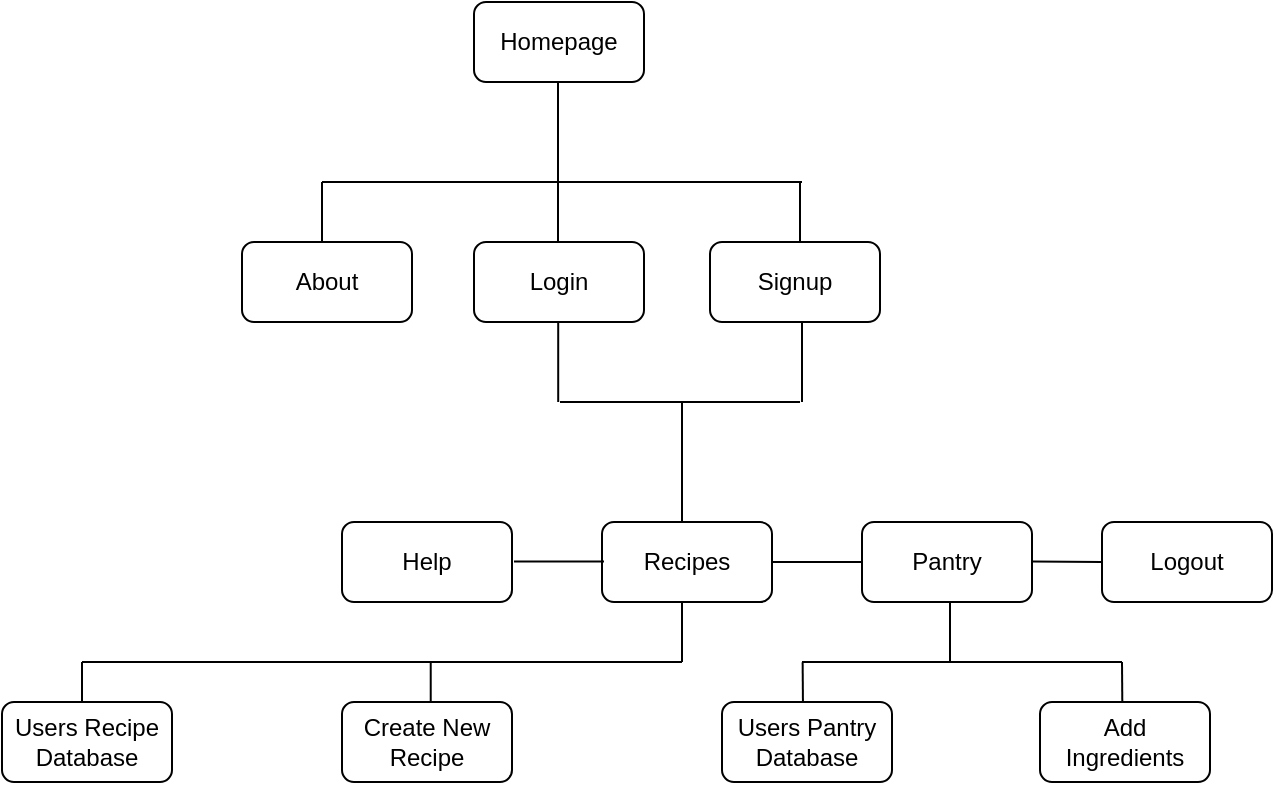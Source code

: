 <mxfile pages="2">
    <diagram id="8xbFUNse0DEjHxCNl1ls" name="Navigation">
        <mxGraphModel dx="522" dy="331" grid="1" gridSize="10" guides="1" tooltips="1" connect="1" arrows="1" fold="1" page="1" pageScale="1" pageWidth="850" pageHeight="1100" math="0" shadow="0">
            <root>
                <mxCell id="0"/>
                <mxCell id="1" parent="0"/>
                <mxCell id="c_TQoq-tJy3BD-cnthU9-1" value="Homepage" style="rounded=1;whiteSpace=wrap;html=1;" parent="1" vertex="1">
                    <mxGeometry x="356" y="20" width="85" height="40" as="geometry"/>
                </mxCell>
                <mxCell id="c_TQoq-tJy3BD-cnthU9-2" value="" style="endArrow=none;html=1;rounded=0;" parent="1" edge="1">
                    <mxGeometry width="50" height="50" relative="1" as="geometry">
                        <mxPoint x="398" y="110" as="sourcePoint"/>
                        <mxPoint x="398" y="60" as="targetPoint"/>
                    </mxGeometry>
                </mxCell>
                <mxCell id="c_TQoq-tJy3BD-cnthU9-3" value="" style="endArrow=none;html=1;rounded=0;" parent="1" edge="1">
                    <mxGeometry width="50" height="50" relative="1" as="geometry">
                        <mxPoint x="280" y="110" as="sourcePoint"/>
                        <mxPoint x="520" y="110" as="targetPoint"/>
                    </mxGeometry>
                </mxCell>
                <mxCell id="c_TQoq-tJy3BD-cnthU9-4" value="Signup" style="rounded=1;whiteSpace=wrap;html=1;" parent="1" vertex="1">
                    <mxGeometry x="474" y="140" width="85" height="40" as="geometry"/>
                </mxCell>
                <mxCell id="c_TQoq-tJy3BD-cnthU9-5" value="Login" style="rounded=1;whiteSpace=wrap;html=1;" parent="1" vertex="1">
                    <mxGeometry x="356" y="140" width="85" height="40" as="geometry"/>
                </mxCell>
                <mxCell id="c_TQoq-tJy3BD-cnthU9-6" value="About" style="rounded=1;whiteSpace=wrap;html=1;" parent="1" vertex="1">
                    <mxGeometry x="240" y="140" width="85" height="40" as="geometry"/>
                </mxCell>
                <mxCell id="c_TQoq-tJy3BD-cnthU9-10" value="" style="endArrow=none;html=1;rounded=0;" parent="1" edge="1">
                    <mxGeometry width="50" height="50" relative="1" as="geometry">
                        <mxPoint x="280" y="140" as="sourcePoint"/>
                        <mxPoint x="280" y="110" as="targetPoint"/>
                    </mxGeometry>
                </mxCell>
                <mxCell id="c_TQoq-tJy3BD-cnthU9-11" value="" style="endArrow=none;html=1;rounded=0;" parent="1" edge="1">
                    <mxGeometry width="50" height="50" relative="1" as="geometry">
                        <mxPoint x="398" y="140" as="sourcePoint"/>
                        <mxPoint x="398" y="110" as="targetPoint"/>
                    </mxGeometry>
                </mxCell>
                <mxCell id="c_TQoq-tJy3BD-cnthU9-12" value="" style="endArrow=none;html=1;rounded=0;" parent="1" edge="1">
                    <mxGeometry width="50" height="50" relative="1" as="geometry">
                        <mxPoint x="519" y="140" as="sourcePoint"/>
                        <mxPoint x="519" y="110" as="targetPoint"/>
                    </mxGeometry>
                </mxCell>
                <mxCell id="c_TQoq-tJy3BD-cnthU9-13" value="" style="endArrow=none;html=1;rounded=0;" parent="1" edge="1">
                    <mxGeometry width="50" height="50" relative="1" as="geometry">
                        <mxPoint x="398.1" y="220" as="sourcePoint"/>
                        <mxPoint x="398.1" y="180" as="targetPoint"/>
                    </mxGeometry>
                </mxCell>
                <mxCell id="c_TQoq-tJy3BD-cnthU9-14" value="" style="endArrow=none;html=1;rounded=0;" parent="1" edge="1">
                    <mxGeometry width="50" height="50" relative="1" as="geometry">
                        <mxPoint x="520" y="220" as="sourcePoint"/>
                        <mxPoint x="520" y="180" as="targetPoint"/>
                    </mxGeometry>
                </mxCell>
                <mxCell id="c_TQoq-tJy3BD-cnthU9-15" value="" style="endArrow=none;html=1;rounded=0;" parent="1" edge="1">
                    <mxGeometry width="50" height="50" relative="1" as="geometry">
                        <mxPoint x="399" y="220" as="sourcePoint"/>
                        <mxPoint x="519" y="220" as="targetPoint"/>
                    </mxGeometry>
                </mxCell>
                <mxCell id="c_TQoq-tJy3BD-cnthU9-16" value="" style="endArrow=none;html=1;rounded=0;" parent="1" edge="1">
                    <mxGeometry width="50" height="50" relative="1" as="geometry">
                        <mxPoint x="460" y="260" as="sourcePoint"/>
                        <mxPoint x="460" y="220" as="targetPoint"/>
                    </mxGeometry>
                </mxCell>
                <mxCell id="c_TQoq-tJy3BD-cnthU9-17" value="Recipes" style="rounded=1;whiteSpace=wrap;html=1;" parent="1" vertex="1">
                    <mxGeometry x="420" y="280" width="85" height="40" as="geometry"/>
                </mxCell>
                <mxCell id="c_TQoq-tJy3BD-cnthU9-18" value="Users Recipe Database" style="rounded=1;whiteSpace=wrap;html=1;" parent="1" vertex="1">
                    <mxGeometry x="120" y="370" width="85" height="40" as="geometry"/>
                </mxCell>
                <mxCell id="c_TQoq-tJy3BD-cnthU9-19" value="Create New Recipe" style="rounded=1;whiteSpace=wrap;html=1;" parent="1" vertex="1">
                    <mxGeometry x="290" y="370" width="85" height="40" as="geometry"/>
                </mxCell>
                <mxCell id="c_TQoq-tJy3BD-cnthU9-20" value="" style="endArrow=none;html=1;rounded=0;" parent="1" edge="1">
                    <mxGeometry width="50" height="50" relative="1" as="geometry">
                        <mxPoint x="160" y="350" as="sourcePoint"/>
                        <mxPoint x="460" y="350" as="targetPoint"/>
                    </mxGeometry>
                </mxCell>
                <mxCell id="c_TQoq-tJy3BD-cnthU9-21" value="" style="endArrow=none;html=1;rounded=0;" parent="1" edge="1">
                    <mxGeometry width="50" height="50" relative="1" as="geometry">
                        <mxPoint x="460" y="280" as="sourcePoint"/>
                        <mxPoint x="460" y="260" as="targetPoint"/>
                    </mxGeometry>
                </mxCell>
                <mxCell id="c_TQoq-tJy3BD-cnthU9-22" value="" style="endArrow=none;html=1;rounded=0;" parent="1" edge="1">
                    <mxGeometry width="50" height="50" relative="1" as="geometry">
                        <mxPoint x="160" y="370" as="sourcePoint"/>
                        <mxPoint x="160" y="350" as="targetPoint"/>
                    </mxGeometry>
                </mxCell>
                <mxCell id="MBUd6jzcdOQxM8RM11eo-1" value="" style="endArrow=none;html=1;rounded=0;" parent="1" edge="1">
                    <mxGeometry width="50" height="50" relative="1" as="geometry">
                        <mxPoint x="460" y="350" as="sourcePoint"/>
                        <mxPoint x="460" y="320" as="targetPoint"/>
                    </mxGeometry>
                </mxCell>
                <mxCell id="MBUd6jzcdOQxM8RM11eo-2" value="Logout" style="rounded=1;whiteSpace=wrap;html=1;" parent="1" vertex="1">
                    <mxGeometry x="670" y="280" width="85" height="40" as="geometry"/>
                </mxCell>
                <mxCell id="MBUd6jzcdOQxM8RM11eo-3" value="Help" style="rounded=1;whiteSpace=wrap;html=1;" parent="1" vertex="1">
                    <mxGeometry x="290" y="280" width="85" height="40" as="geometry"/>
                </mxCell>
                <mxCell id="MBUd6jzcdOQxM8RM11eo-4" value="" style="endArrow=none;html=1;rounded=0;exitX=1;exitY=0.5;exitDx=0;exitDy=0;" parent="1" source="c_TQoq-tJy3BD-cnthU9-17" edge="1">
                    <mxGeometry width="50" height="50" relative="1" as="geometry">
                        <mxPoint x="510" y="300" as="sourcePoint"/>
                        <mxPoint x="550" y="300" as="targetPoint"/>
                    </mxGeometry>
                </mxCell>
                <mxCell id="MBUd6jzcdOQxM8RM11eo-5" value="" style="endArrow=none;html=1;rounded=0;exitX=1;exitY=0.5;exitDx=0;exitDy=0;" parent="1" edge="1">
                    <mxGeometry width="50" height="50" relative="1" as="geometry">
                        <mxPoint x="376.0" y="299.81" as="sourcePoint"/>
                        <mxPoint x="421.0" y="299.81" as="targetPoint"/>
                    </mxGeometry>
                </mxCell>
                <mxCell id="MBUd6jzcdOQxM8RM11eo-6" value="" style="endArrow=none;html=1;rounded=0;" parent="1" edge="1">
                    <mxGeometry width="50" height="50" relative="1" as="geometry">
                        <mxPoint x="334.36" y="370" as="sourcePoint"/>
                        <mxPoint x="334.36" y="350" as="targetPoint"/>
                    </mxGeometry>
                </mxCell>
                <mxCell id="MBUd6jzcdOQxM8RM11eo-7" value="Pantry" style="rounded=1;whiteSpace=wrap;html=1;" parent="1" vertex="1">
                    <mxGeometry x="550" y="280" width="85" height="40" as="geometry"/>
                </mxCell>
                <mxCell id="MBUd6jzcdOQxM8RM11eo-10" value="" style="endArrow=none;html=1;rounded=0;entryX=0;entryY=0.5;entryDx=0;entryDy=0;" parent="1" target="MBUd6jzcdOQxM8RM11eo-2" edge="1">
                    <mxGeometry width="50" height="50" relative="1" as="geometry">
                        <mxPoint x="635" y="299.73" as="sourcePoint"/>
                        <mxPoint x="665" y="299.73" as="targetPoint"/>
                    </mxGeometry>
                </mxCell>
                <mxCell id="MBUd6jzcdOQxM8RM11eo-11" value="Users Pantry Database" style="rounded=1;whiteSpace=wrap;html=1;" parent="1" vertex="1">
                    <mxGeometry x="480" y="370" width="85" height="40" as="geometry"/>
                </mxCell>
                <mxCell id="MBUd6jzcdOQxM8RM11eo-16" value="Add Ingredients" style="rounded=1;whiteSpace=wrap;html=1;" parent="1" vertex="1">
                    <mxGeometry x="639" y="370" width="85" height="40" as="geometry"/>
                </mxCell>
                <mxCell id="MBUd6jzcdOQxM8RM11eo-17" value="" style="endArrow=none;html=1;rounded=0;" parent="1" edge="1">
                    <mxGeometry width="50" height="50" relative="1" as="geometry">
                        <mxPoint x="520" y="350" as="sourcePoint"/>
                        <mxPoint x="680" y="350" as="targetPoint"/>
                    </mxGeometry>
                </mxCell>
                <mxCell id="MBUd6jzcdOQxM8RM11eo-18" value="" style="endArrow=none;html=1;rounded=0;exitX=0.59;exitY=-0.004;exitDx=0;exitDy=0;exitPerimeter=0;" parent="1" edge="1">
                    <mxGeometry width="50" height="50" relative="1" as="geometry">
                        <mxPoint x="680.15" y="369.84" as="sourcePoint"/>
                        <mxPoint x="680" y="350" as="targetPoint"/>
                    </mxGeometry>
                </mxCell>
                <mxCell id="MBUd6jzcdOQxM8RM11eo-19" value="" style="endArrow=none;html=1;rounded=0;exitX=0.59;exitY=-0.004;exitDx=0;exitDy=0;exitPerimeter=0;" parent="1" edge="1">
                    <mxGeometry width="50" height="50" relative="1" as="geometry">
                        <mxPoint x="520.47" y="370.0" as="sourcePoint"/>
                        <mxPoint x="520.32" y="350.16" as="targetPoint"/>
                    </mxGeometry>
                </mxCell>
                <mxCell id="MBUd6jzcdOQxM8RM11eo-20" value="" style="endArrow=none;html=1;rounded=0;" parent="1" edge="1">
                    <mxGeometry width="50" height="50" relative="1" as="geometry">
                        <mxPoint x="594" y="350" as="sourcePoint"/>
                        <mxPoint x="594" y="320" as="targetPoint"/>
                    </mxGeometry>
                </mxCell>
            </root>
        </mxGraphModel>
    </diagram>
    <diagram id="eMAwt1Adjr6_dOTvxcgu" name="Tables">
        <mxGraphModel dx="1056" dy="736" grid="1" gridSize="10" guides="1" tooltips="1" connect="1" arrows="1" fold="1" page="1" pageScale="1" pageWidth="850" pageHeight="1100" math="0" shadow="0">
            <root>
                <mxCell id="rhQrLHCwIaUlwDGyADpL-0"/>
                <mxCell id="rhQrLHCwIaUlwDGyADpL-1" parent="rhQrLHCwIaUlwDGyADpL-0"/>
                <mxCell id="WXKata1R8pEVIwSQPJwj-0" value="Users Table" style="rounded=0;whiteSpace=wrap;html=1;" parent="rhQrLHCwIaUlwDGyADpL-1" vertex="1">
                    <mxGeometry x="40" y="60" width="120" height="60" as="geometry"/>
                </mxCell>
                <mxCell id="WXKata1R8pEVIwSQPJwj-1" value="Ingredients Table" style="rounded=0;whiteSpace=wrap;html=1;" parent="rhQrLHCwIaUlwDGyADpL-1" vertex="1">
                    <mxGeometry x="330" y="60" width="120" height="60" as="geometry"/>
                </mxCell>
                <mxCell id="WXKata1R8pEVIwSQPJwj-2" value="Recipes" style="rounded=0;whiteSpace=wrap;html=1;" parent="rhQrLHCwIaUlwDGyADpL-1" vertex="1">
                    <mxGeometry x="610" y="60" width="120" height="60" as="geometry"/>
                </mxCell>
                <mxCell id="4h8rs_L_jS9KQ1FpoGbV-1" value="Users Table" style="rounded=0;whiteSpace=wrap;html=1;" vertex="1" parent="rhQrLHCwIaUlwDGyADpL-1">
                    <mxGeometry x="180" y="240" width="120" height="60" as="geometry"/>
                </mxCell>
            </root>
        </mxGraphModel>
    </diagram>
</mxfile>